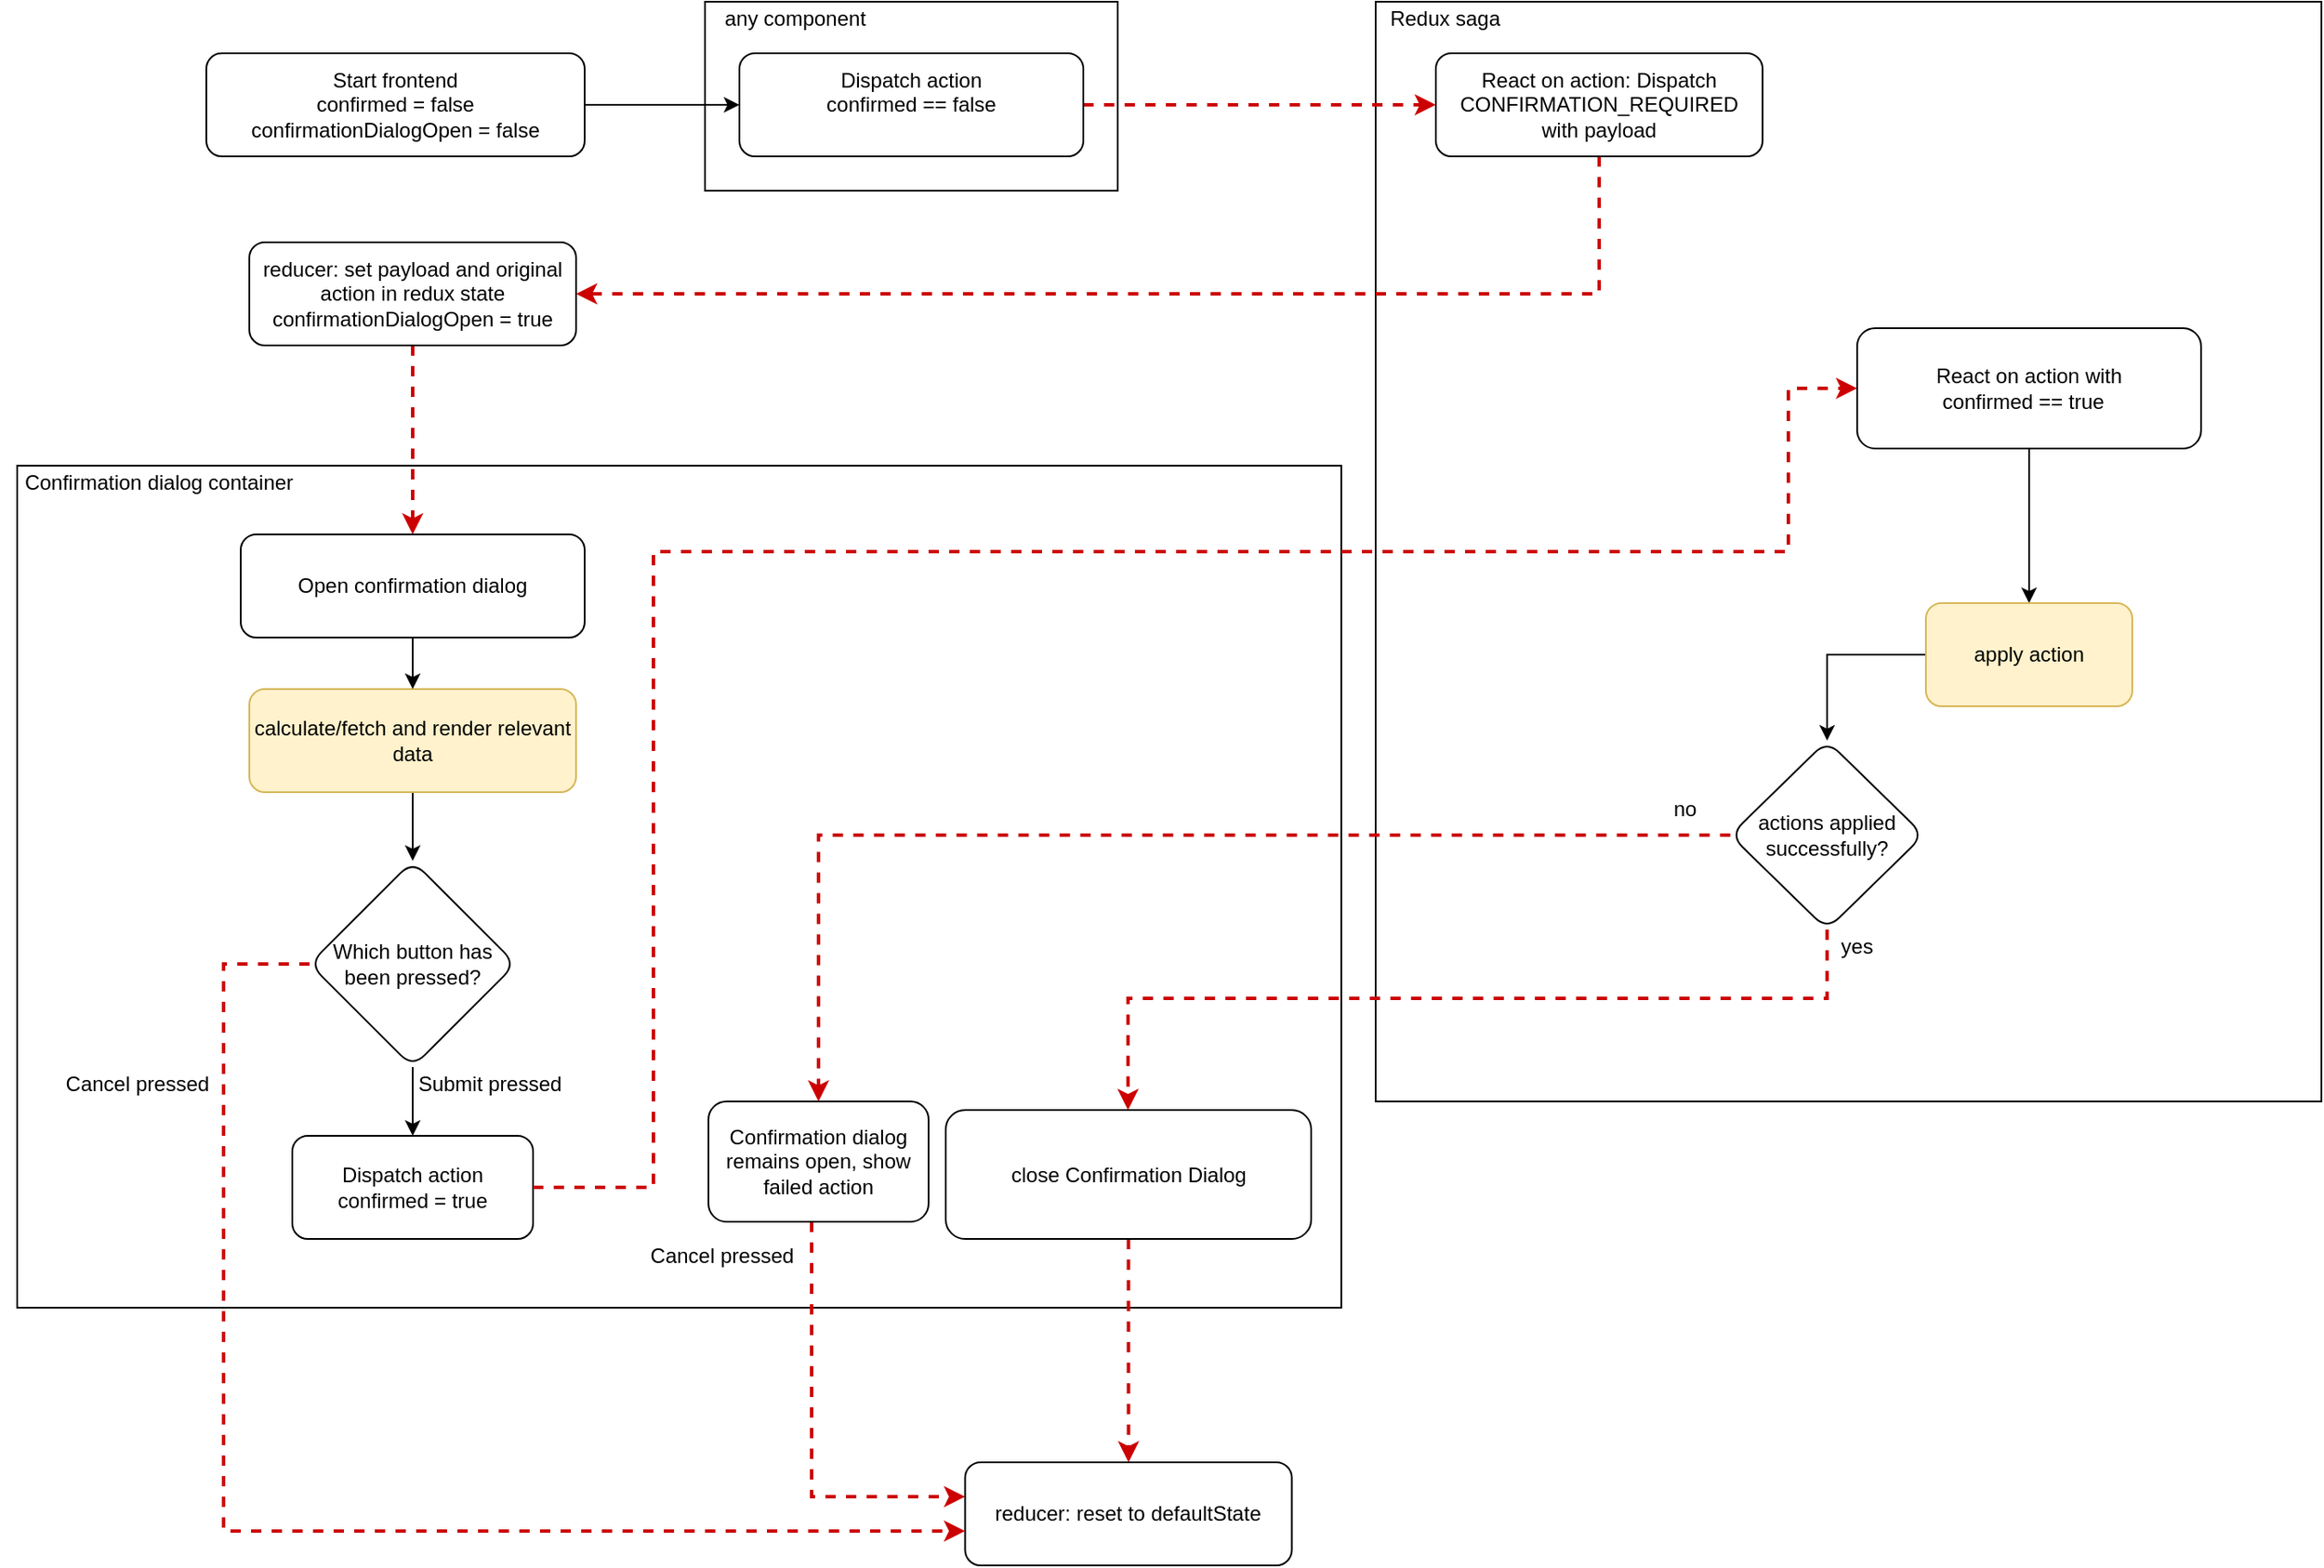 <mxfile version="14.4.3" type="device"><diagram id="C5RBs43oDa-KdzZeNtuy" name="Page-1"><mxGraphModel dx="1673" dy="871" grid="1" gridSize="10" guides="1" tooltips="1" connect="1" arrows="1" fold="1" page="1" pageScale="1" pageWidth="2336" pageHeight="1654" math="0" shadow="0"><root><mxCell id="WIyWlLk6GJQsqaUBKTNV-0"/><mxCell id="WIyWlLk6GJQsqaUBKTNV-1" parent="WIyWlLk6GJQsqaUBKTNV-0"/><mxCell id="cwanDBBDFj8BKHYos0My-2" value="" style="rounded=0;whiteSpace=wrap;html=1;" parent="WIyWlLk6GJQsqaUBKTNV-1" vertex="1"><mxGeometry x="430" y="580" width="770" height="490" as="geometry"/></mxCell><mxCell id="cwanDBBDFj8BKHYos0My-3" value="Confirmation dialog container" style="text;html=1;strokeColor=none;fillColor=none;align=center;verticalAlign=middle;whiteSpace=wrap;rounded=0;" parent="WIyWlLk6GJQsqaUBKTNV-1" vertex="1"><mxGeometry x="420" y="580" width="185" height="20" as="geometry"/></mxCell><mxCell id="cwanDBBDFj8BKHYos0My-44" style="edgeStyle=orthogonalEdgeStyle;rounded=0;orthogonalLoop=1;jettySize=auto;html=1;dashed=1;strokeColor=#CC0000;strokeWidth=2;" parent="WIyWlLk6GJQsqaUBKTNV-1" source="cwanDBBDFj8BKHYos0My-5" target="u-kPqvjHLkdJedcUn7AM-1" edge="1"><mxGeometry relative="1" as="geometry"><mxPoint x="928" y="600" as="targetPoint"/><Array as="points"><mxPoint x="660" y="540"/><mxPoint x="660" y="540"/></Array></mxGeometry></mxCell><mxCell id="cwanDBBDFj8BKHYos0My-5" value="&lt;div&gt;&lt;span&gt;reducer: set payload and original action in redux state&lt;br&gt;&lt;/span&gt;&lt;/div&gt;&lt;div&gt;confirmationDialogOpen = true&lt;br&gt;&lt;span&gt;&lt;/span&gt;&lt;/div&gt;&lt;div&gt;&lt;span&gt;&lt;/span&gt;&lt;/div&gt;" style="rounded=1;whiteSpace=wrap;html=1;" parent="WIyWlLk6GJQsqaUBKTNV-1" vertex="1"><mxGeometry x="565" y="450" width="190" height="60" as="geometry"/></mxCell><mxCell id="EVLeMPWJ2e1isZvFi_DV-3" style="edgeStyle=orthogonalEdgeStyle;rounded=0;orthogonalLoop=1;jettySize=auto;html=1;" edge="1" parent="WIyWlLk6GJQsqaUBKTNV-1" source="cwanDBBDFj8BKHYos0My-10" target="EVLeMPWJ2e1isZvFi_DV-1"><mxGeometry relative="1" as="geometry"/></mxCell><mxCell id="cwanDBBDFj8BKHYos0My-10" value="&lt;span&gt;calculate/fetch and render relevant data&lt;br&gt;&lt;/span&gt;" style="rounded=1;whiteSpace=wrap;html=1;fillColor=#fff2cc;strokeColor=#d6b656;" parent="WIyWlLk6GJQsqaUBKTNV-1" vertex="1"><mxGeometry x="565" y="710" width="190" height="60" as="geometry"/></mxCell><mxCell id="cwanDBBDFj8BKHYos0My-13" value="" style="endArrow=classic;html=1;" parent="WIyWlLk6GJQsqaUBKTNV-1" source="u-kPqvjHLkdJedcUn7AM-1" target="cwanDBBDFj8BKHYos0My-10" edge="1"><mxGeometry width="50" height="50" relative="1" as="geometry"><mxPoint x="660" y="820" as="sourcePoint"/><mxPoint x="820" y="810" as="targetPoint"/></mxGeometry></mxCell><mxCell id="cwanDBBDFj8BKHYos0My-15" value="Submit pressed" style="text;html=1;strokeColor=none;fillColor=none;align=center;verticalAlign=middle;whiteSpace=wrap;rounded=0;" parent="WIyWlLk6GJQsqaUBKTNV-1" vertex="1"><mxGeometry x="655" y="930" width="100" height="20" as="geometry"/></mxCell><mxCell id="cwanDBBDFj8BKHYos0My-21" value="Dispatch action&lt;br&gt;confirmed = true" style="whiteSpace=wrap;html=1;rounded=1;" parent="WIyWlLk6GJQsqaUBKTNV-1" vertex="1"><mxGeometry x="590" y="970" width="140" height="60" as="geometry"/></mxCell><mxCell id="cwanDBBDFj8BKHYos0My-38" style="edgeStyle=orthogonalEdgeStyle;rounded=0;orthogonalLoop=1;jettySize=auto;html=1;dashed=1;strokeColor=#CC0000;strokeWidth=2;" parent="WIyWlLk6GJQsqaUBKTNV-1" source="cwanDBBDFj8BKHYos0My-28" target="cwanDBBDFj8BKHYos0My-37" edge="1"><mxGeometry relative="1" as="geometry"/></mxCell><mxCell id="cwanDBBDFj8BKHYos0My-48" style="edgeStyle=orthogonalEdgeStyle;rounded=0;orthogonalLoop=1;jettySize=auto;html=1;dashed=1;strokeColor=#CC0000;strokeWidth=2;" parent="WIyWlLk6GJQsqaUBKTNV-1" source="cwanDBBDFj8BKHYos0My-30" target="cwanDBBDFj8BKHYos0My-37" edge="1"><mxGeometry relative="1" as="geometry"><Array as="points"><mxPoint x="892" y="1180"/></Array></mxGeometry></mxCell><mxCell id="cwanDBBDFj8BKHYos0My-30" value="Confirmation dialog remains open, show failed action" style="whiteSpace=wrap;html=1;rounded=1;" parent="WIyWlLk6GJQsqaUBKTNV-1" vertex="1"><mxGeometry x="832" y="950" width="128" height="70" as="geometry"/></mxCell><mxCell id="cwanDBBDFj8BKHYos0My-36" value="Cancel pressed" style="text;html=1;strokeColor=none;fillColor=none;align=center;verticalAlign=middle;whiteSpace=wrap;rounded=0;" parent="WIyWlLk6GJQsqaUBKTNV-1" vertex="1"><mxGeometry x="790" y="1030" width="100" height="20" as="geometry"/></mxCell><mxCell id="cwanDBBDFj8BKHYos0My-37" value="&lt;span&gt;reducer: reset to defaultState&lt;br&gt;&lt;/span&gt;" style="rounded=1;whiteSpace=wrap;html=1;" parent="WIyWlLk6GJQsqaUBKTNV-1" vertex="1"><mxGeometry x="981.25" y="1160" width="190" height="60" as="geometry"/></mxCell><mxCell id="cwanDBBDFj8BKHYos0My-49" value="" style="rounded=0;whiteSpace=wrap;html=1;" parent="WIyWlLk6GJQsqaUBKTNV-1" vertex="1"><mxGeometry x="1220" y="310" width="550" height="640" as="geometry"/></mxCell><mxCell id="u-kPqvjHLkdJedcUn7AM-8" style="edgeStyle=orthogonalEdgeStyle;rounded=0;orthogonalLoop=1;jettySize=auto;html=1;dashed=1;strokeColor=#CC0000;strokeWidth=2;" parent="WIyWlLk6GJQsqaUBKTNV-1" source="cwanDBBDFj8BKHYos0My-0" target="cwanDBBDFj8BKHYos0My-5" edge="1"><mxGeometry relative="1" as="geometry"><Array as="points"><mxPoint x="1350" y="480"/></Array></mxGeometry></mxCell><mxCell id="cwanDBBDFj8BKHYos0My-0" value="React on action:&amp;nbsp;&lt;span&gt;Dispatch CONFIRMATION_REQUIRED&lt;br&gt;with payload&lt;br&gt;&lt;/span&gt;" style="rounded=1;whiteSpace=wrap;html=1;" parent="WIyWlLk6GJQsqaUBKTNV-1" vertex="1"><mxGeometry x="1255" y="340" width="190" height="60" as="geometry"/></mxCell><mxCell id="cwanDBBDFj8BKHYos0My-27" value="" style="edgeStyle=orthogonalEdgeStyle;rounded=0;orthogonalLoop=1;jettySize=auto;html=1;" parent="WIyWlLk6GJQsqaUBKTNV-1" source="cwanDBBDFj8BKHYos0My-18" target="cwanDBBDFj8BKHYos0My-26" edge="1"><mxGeometry relative="1" as="geometry"/></mxCell><mxCell id="EVLeMPWJ2e1isZvFi_DV-0" style="edgeStyle=orthogonalEdgeStyle;rounded=0;orthogonalLoop=1;jettySize=auto;html=1;" edge="1" parent="WIyWlLk6GJQsqaUBKTNV-1" source="cwanDBBDFj8BKHYos0My-24" target="cwanDBBDFj8BKHYos0My-18"><mxGeometry relative="1" as="geometry"/></mxCell><mxCell id="cwanDBBDFj8BKHYos0My-24" value="React on action with&lt;br&gt;confirmed == true &amp;nbsp; " style="rounded=1;whiteSpace=wrap;html=1;fontSize=12;glass=0;strokeWidth=1;shadow=0;" parent="WIyWlLk6GJQsqaUBKTNV-1" vertex="1"><mxGeometry x="1500" y="500" width="200" height="70" as="geometry"/></mxCell><mxCell id="cwanDBBDFj8BKHYos0My-28" value="close Confirmation Dialog" style="whiteSpace=wrap;html=1;rounded=1;" parent="WIyWlLk6GJQsqaUBKTNV-1" vertex="1"><mxGeometry x="970" y="955" width="212.5" height="75" as="geometry"/></mxCell><mxCell id="cwanDBBDFj8BKHYos0My-35" style="edgeStyle=orthogonalEdgeStyle;rounded=0;orthogonalLoop=1;jettySize=auto;html=1;exitX=0.5;exitY=1;exitDx=0;exitDy=0;" parent="WIyWlLk6GJQsqaUBKTNV-1" edge="1"><mxGeometry relative="1" as="geometry"><mxPoint x="1350" y="510.0" as="sourcePoint"/><mxPoint x="1350" y="510.0" as="targetPoint"/></mxGeometry></mxCell><mxCell id="u-kPqvjHLkdJedcUn7AM-9" style="edgeStyle=orthogonalEdgeStyle;rounded=0;orthogonalLoop=1;jettySize=auto;html=1;dashed=1;strokeColor=#CC0000;strokeWidth=2;" parent="WIyWlLk6GJQsqaUBKTNV-1" source="cwanDBBDFj8BKHYos0My-26" target="cwanDBBDFj8BKHYos0My-30" edge="1"><mxGeometry relative="1" as="geometry"/></mxCell><mxCell id="u-kPqvjHLkdJedcUn7AM-10" style="edgeStyle=orthogonalEdgeStyle;rounded=0;orthogonalLoop=1;jettySize=auto;html=1;dashed=1;strokeColor=#CC0000;strokeWidth=2;" parent="WIyWlLk6GJQsqaUBKTNV-1" source="cwanDBBDFj8BKHYos0My-26" target="cwanDBBDFj8BKHYos0My-28" edge="1"><mxGeometry relative="1" as="geometry"><Array as="points"><mxPoint x="1482" y="890"/><mxPoint x="1076" y="890"/></Array></mxGeometry></mxCell><mxCell id="cwanDBBDFj8BKHYos0My-26" value="actions applied successfully?" style="rhombus;whiteSpace=wrap;html=1;rounded=1;" parent="WIyWlLk6GJQsqaUBKTNV-1" vertex="1"><mxGeometry x="1426.25" y="740" width="112.5" height="110" as="geometry"/></mxCell><mxCell id="cwanDBBDFj8BKHYos0My-18" value="apply action" style="whiteSpace=wrap;html=1;rounded=1;fillColor=#fff2cc;strokeColor=#d6b656;" parent="WIyWlLk6GJQsqaUBKTNV-1" vertex="1"><mxGeometry x="1540" y="660" width="120" height="60" as="geometry"/></mxCell><mxCell id="cwanDBBDFj8BKHYos0My-51" value="" style="rounded=0;whiteSpace=wrap;html=1;" parent="WIyWlLk6GJQsqaUBKTNV-1" vertex="1"><mxGeometry x="830" y="310" width="240" height="110" as="geometry"/></mxCell><mxCell id="cwanDBBDFj8BKHYos0My-54" style="edgeStyle=orthogonalEdgeStyle;rounded=0;orthogonalLoop=1;jettySize=auto;html=1;entryX=0;entryY=0.5;entryDx=0;entryDy=0;dashed=1;strokeColor=#CC0000;strokeWidth=2;" parent="WIyWlLk6GJQsqaUBKTNV-1" source="WIyWlLk6GJQsqaUBKTNV-3" target="cwanDBBDFj8BKHYos0My-0" edge="1"><mxGeometry relative="1" as="geometry"><Array as="points"><mxPoint x="1120" y="370"/><mxPoint x="1120" y="370"/></Array></mxGeometry></mxCell><mxCell id="WIyWlLk6GJQsqaUBKTNV-3" value="Dispatch action&lt;br&gt;confirmed == false&lt;br&gt;&amp;nbsp;&amp;nbsp;" style="rounded=1;whiteSpace=wrap;html=1;fontSize=12;glass=0;strokeWidth=1;shadow=0;" parent="WIyWlLk6GJQsqaUBKTNV-1" vertex="1"><mxGeometry x="850" y="340" width="200" height="60" as="geometry"/></mxCell><mxCell id="cwanDBBDFj8BKHYos0My-53" value="any component" style="text;html=1;strokeColor=none;fillColor=none;align=center;verticalAlign=middle;whiteSpace=wrap;rounded=0;" parent="WIyWlLk6GJQsqaUBKTNV-1" vertex="1"><mxGeometry x="790" y="310" width="185" height="20" as="geometry"/></mxCell><mxCell id="cwanDBBDFj8BKHYos0My-55" style="edgeStyle=orthogonalEdgeStyle;rounded=0;orthogonalLoop=1;jettySize=auto;html=1;" parent="WIyWlLk6GJQsqaUBKTNV-1" source="cwanDBBDFj8BKHYos0My-23" target="WIyWlLk6GJQsqaUBKTNV-3" edge="1"><mxGeometry relative="1" as="geometry"/></mxCell><mxCell id="cwanDBBDFj8BKHYos0My-23" value="Start frontend&lt;br&gt;confirmed = false&lt;br&gt;confirmationDialogOpen = false" style="rounded=1;whiteSpace=wrap;html=1;fontSize=12;glass=0;strokeWidth=1;shadow=0;" parent="WIyWlLk6GJQsqaUBKTNV-1" vertex="1"><mxGeometry x="540" y="340" width="220" height="60" as="geometry"/></mxCell><mxCell id="cwanDBBDFj8BKHYos0My-57" value="no" style="text;html=1;strokeColor=none;fillColor=none;align=center;verticalAlign=middle;whiteSpace=wrap;rounded=0;" parent="WIyWlLk6GJQsqaUBKTNV-1" vertex="1"><mxGeometry x="1350" y="770" width="100" height="20" as="geometry"/></mxCell><mxCell id="cwanDBBDFj8BKHYos0My-58" value="yes" style="text;html=1;strokeColor=none;fillColor=none;align=center;verticalAlign=middle;whiteSpace=wrap;rounded=0;" parent="WIyWlLk6GJQsqaUBKTNV-1" vertex="1"><mxGeometry x="1450" y="850" width="100" height="20" as="geometry"/></mxCell><mxCell id="cwanDBBDFj8BKHYos0My-59" value="Redux saga" style="text;html=1;strokeColor=none;fillColor=none;align=center;verticalAlign=middle;whiteSpace=wrap;rounded=0;" parent="WIyWlLk6GJQsqaUBKTNV-1" vertex="1"><mxGeometry x="1168" y="310" width="185" height="20" as="geometry"/></mxCell><mxCell id="u-kPqvjHLkdJedcUn7AM-1" value="Open confirmation dialog" style="rounded=1;whiteSpace=wrap;html=1;fontSize=12;glass=0;strokeWidth=1;shadow=0;" parent="WIyWlLk6GJQsqaUBKTNV-1" vertex="1"><mxGeometry x="560" y="620" width="200" height="60" as="geometry"/></mxCell><mxCell id="u-kPqvjHLkdJedcUn7AM-11" style="edgeStyle=orthogonalEdgeStyle;rounded=0;orthogonalLoop=1;jettySize=auto;html=1;dashed=1;strokeColor=#CC0000;strokeWidth=2;" parent="WIyWlLk6GJQsqaUBKTNV-1" source="cwanDBBDFj8BKHYos0My-21" target="cwanDBBDFj8BKHYos0My-24" edge="1"><mxGeometry relative="1" as="geometry"><Array as="points"><mxPoint x="800" y="1000"/><mxPoint x="800" y="630"/><mxPoint x="1460" y="630"/><mxPoint x="1460" y="535"/></Array></mxGeometry></mxCell><mxCell id="EVLeMPWJ2e1isZvFi_DV-4" style="edgeStyle=orthogonalEdgeStyle;rounded=0;orthogonalLoop=1;jettySize=auto;html=1;" edge="1" parent="WIyWlLk6GJQsqaUBKTNV-1" source="EVLeMPWJ2e1isZvFi_DV-1" target="cwanDBBDFj8BKHYos0My-21"><mxGeometry relative="1" as="geometry"/></mxCell><mxCell id="EVLeMPWJ2e1isZvFi_DV-5" style="edgeStyle=orthogonalEdgeStyle;rounded=0;orthogonalLoop=1;jettySize=auto;html=1;dashed=1;strokeColor=#CC0000;strokeWidth=2;" edge="1" parent="WIyWlLk6GJQsqaUBKTNV-1" source="EVLeMPWJ2e1isZvFi_DV-1" target="cwanDBBDFj8BKHYos0My-37"><mxGeometry relative="1" as="geometry"><Array as="points"><mxPoint x="550" y="870"/><mxPoint x="550" y="1200"/></Array></mxGeometry></mxCell><mxCell id="EVLeMPWJ2e1isZvFi_DV-1" value="Which button has been pressed?" style="rhombus;whiteSpace=wrap;html=1;rounded=1;" vertex="1" parent="WIyWlLk6GJQsqaUBKTNV-1"><mxGeometry x="600" y="810" width="120" height="120" as="geometry"/></mxCell><mxCell id="EVLeMPWJ2e1isZvFi_DV-6" value="Cancel pressed" style="text;html=1;strokeColor=none;fillColor=none;align=center;verticalAlign=middle;whiteSpace=wrap;rounded=0;" vertex="1" parent="WIyWlLk6GJQsqaUBKTNV-1"><mxGeometry x="450" y="930" width="100" height="20" as="geometry"/></mxCell></root></mxGraphModel></diagram></mxfile>